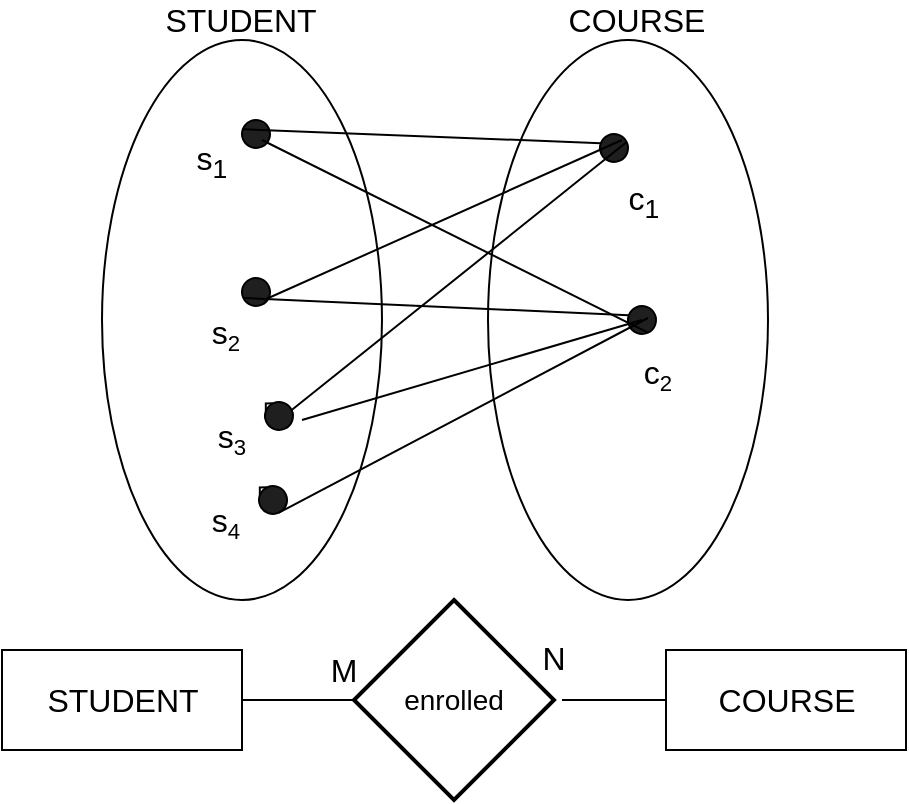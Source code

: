 <mxfile version="12.2.2" type="device" pages="1"><diagram id="xQ2Ufq9PnqMFeNz4wZim" name="Page-1"><mxGraphModel dx="932" dy="591" grid="1" gridSize="10" guides="1" tooltips="1" connect="1" arrows="1" fold="1" page="1" pageScale="1" pageWidth="827" pageHeight="1169" math="0" shadow="0"><root><mxCell id="0"/><mxCell id="1" parent="0"/><mxCell id="yVpLkVPkTYECUh8DkX4--39" value="" style="ellipse;whiteSpace=wrap;html=1;fillColor=none;" vertex="1" parent="1"><mxGeometry x="190" y="50" width="140" height="280" as="geometry"/></mxCell><mxCell id="yVpLkVPkTYECUh8DkX4--40" value="" style="ellipse;whiteSpace=wrap;html=1;fillColor=none;" vertex="1" parent="1"><mxGeometry x="383" y="50" width="140" height="280" as="geometry"/></mxCell><mxCell id="yVpLkVPkTYECUh8DkX4--41" value="" style="ellipse;whiteSpace=wrap;html=1;aspect=fixed;fillColor=#1F1F1F;rotation=20;" vertex="1" parent="1"><mxGeometry x="260" y="90" width="14" height="14" as="geometry"/></mxCell><mxCell id="yVpLkVPkTYECUh8DkX4--42" value="" style="ellipse;whiteSpace=wrap;html=1;aspect=fixed;fillColor=#1F1F1F;rotation=20;" vertex="1" parent="1"><mxGeometry x="439" y="97" width="14" height="14" as="geometry"/></mxCell><mxCell id="yVpLkVPkTYECUh8DkX4--43" value="" style="ellipse;whiteSpace=wrap;html=1;aspect=fixed;fillColor=#1F1F1F;rotation=20;" vertex="1" parent="1"><mxGeometry x="453" y="183" width="14" height="14" as="geometry"/></mxCell><mxCell id="yVpLkVPkTYECUh8DkX4--44" value="" style="endArrow=none;html=1;entryX=0;entryY=0.5;entryDx=0;entryDy=0;exitX=0;exitY=0.5;exitDx=0;exitDy=0;endFill=0;" edge="1" parent="1" source="yVpLkVPkTYECUh8DkX4--41" target="yVpLkVPkTYECUh8DkX4--42"><mxGeometry width="50" height="50" relative="1" as="geometry"><mxPoint x="180" y="620" as="sourcePoint"/><mxPoint x="230" y="570" as="targetPoint"/></mxGeometry></mxCell><mxCell id="yVpLkVPkTYECUh8DkX4--45" value="STUDENT" style="text;html=1;strokeColor=none;fillColor=none;align=center;verticalAlign=middle;whiteSpace=wrap;rounded=0;fontSize=16;" vertex="1" parent="1"><mxGeometry x="207.5" y="30" width="103" height="20" as="geometry"/></mxCell><mxCell id="yVpLkVPkTYECUh8DkX4--46" value="COURSE" style="text;html=1;strokeColor=none;fillColor=none;align=center;verticalAlign=middle;whiteSpace=wrap;rounded=0;fontSize=16;" vertex="1" parent="1"><mxGeometry x="405.5" y="30" width="103" height="20" as="geometry"/></mxCell><mxCell id="yVpLkVPkTYECUh8DkX4--47" value="" style="ellipse;whiteSpace=wrap;html=1;aspect=fixed;fillColor=#1F1F1F;rotation=20;" vertex="1" parent="1"><mxGeometry x="260" y="169" width="14" height="14" as="geometry"/></mxCell><mxCell id="yVpLkVPkTYECUh8DkX4--48" value="" style="endArrow=none;html=1;entryX=0;entryY=0.5;entryDx=0;entryDy=0;exitX=0;exitY=1;exitDx=0;exitDy=0;endFill=0;" edge="1" parent="1" source="yVpLkVPkTYECUh8DkX4--47" target="yVpLkVPkTYECUh8DkX4--43"><mxGeometry width="50" height="50" relative="1" as="geometry"><mxPoint x="270.422" y="104.606" as="sourcePoint"/><mxPoint x="449.422" y="111.606" as="targetPoint"/></mxGeometry></mxCell><mxCell id="yVpLkVPkTYECUh8DkX4--49" value="STUDENT" style="html=1;fillColor=none;fontSize=16;" vertex="1" parent="1"><mxGeometry x="140" y="355" width="120" height="50" as="geometry"/></mxCell><mxCell id="yVpLkVPkTYECUh8DkX4--50" value="COURSE" style="html=1;fillColor=none;fontSize=16;" vertex="1" parent="1"><mxGeometry x="472" y="355" width="120" height="50" as="geometry"/></mxCell><mxCell id="yVpLkVPkTYECUh8DkX4--51" value="enrolled" style="shape=rhombus;strokeWidth=2;fontSize=17;perimeter=rhombusPerimeter;whiteSpace=wrap;html=1;align=center;fontSize=14;fillColor=none;" vertex="1" parent="1"><mxGeometry x="316" y="330" width="100" height="100" as="geometry"/></mxCell><mxCell id="yVpLkVPkTYECUh8DkX4--52" value="" style="endArrow=none;html=1;exitX=1;exitY=0.5;exitDx=0;exitDy=0;endFill=0;" edge="1" parent="1" source="yVpLkVPkTYECUh8DkX4--49"><mxGeometry width="50" height="50" relative="1" as="geometry"><mxPoint x="240.656" y="188.958" as="sourcePoint"/><mxPoint x="316" y="380" as="targetPoint"/></mxGeometry></mxCell><mxCell id="yVpLkVPkTYECUh8DkX4--53" value="" style="endArrow=none;html=1;entryX=0;entryY=0.5;entryDx=0;entryDy=0;endFill=0;" edge="1" parent="1" target="yVpLkVPkTYECUh8DkX4--50"><mxGeometry width="50" height="50" relative="1" as="geometry"><mxPoint x="420" y="380" as="sourcePoint"/><mxPoint x="326" y="390" as="targetPoint"/></mxGeometry></mxCell><mxCell id="yVpLkVPkTYECUh8DkX4--54" value="M" style="text;html=1;strokeColor=none;fillColor=none;align=center;verticalAlign=middle;whiteSpace=wrap;rounded=0;fontSize=16;" vertex="1" parent="1"><mxGeometry x="295.5" y="355" width="30" height="20" as="geometry"/></mxCell><mxCell id="yVpLkVPkTYECUh8DkX4--55" value="N" style="text;html=1;strokeColor=none;fillColor=none;align=center;verticalAlign=middle;whiteSpace=wrap;rounded=0;fontSize=16;" vertex="1" parent="1"><mxGeometry x="401" y="349" width="30" height="20" as="geometry"/></mxCell><mxCell id="yVpLkVPkTYECUh8DkX4--56" value="s&lt;sub&gt;1&lt;/sub&gt;" style="text;html=1;strokeColor=none;fillColor=none;align=center;verticalAlign=middle;whiteSpace=wrap;rounded=0;fontSize=16;" vertex="1" parent="1"><mxGeometry x="230" y="101" width="30" height="20" as="geometry"/></mxCell><mxCell id="yVpLkVPkTYECUh8DkX4--57" value="s&lt;span style=&quot;font-size: 13.333px&quot;&gt;&lt;sub&gt;2&lt;/sub&gt;&lt;/span&gt;" style="text;html=1;strokeColor=none;fillColor=none;align=center;verticalAlign=middle;whiteSpace=wrap;rounded=0;fontSize=16;" vertex="1" parent="1"><mxGeometry x="237" y="187" width="30" height="20" as="geometry"/></mxCell><mxCell id="yVpLkVPkTYECUh8DkX4--58" value="c&lt;sub&gt;1&lt;/sub&gt;" style="text;html=1;strokeColor=none;fillColor=none;align=center;verticalAlign=middle;whiteSpace=wrap;rounded=0;fontSize=16;" vertex="1" parent="1"><mxGeometry x="446" y="121" width="30" height="20" as="geometry"/></mxCell><mxCell id="yVpLkVPkTYECUh8DkX4--59" value="c&lt;span style=&quot;font-size: 13.333px&quot;&gt;&lt;sub&gt;2&lt;/sub&gt;&lt;/span&gt;" style="text;html=1;strokeColor=none;fillColor=none;align=center;verticalAlign=middle;whiteSpace=wrap;rounded=0;fontSize=16;" vertex="1" parent="1"><mxGeometry x="453" y="207" width="30" height="20" as="geometry"/></mxCell><mxCell id="yVpLkVPkTYECUh8DkX4--60" value="" style="ellipse;whiteSpace=wrap;html=1;aspect=fixed;fillColor=#1F1F1F;rotation=20;" vertex="1" parent="1"><mxGeometry x="271.5" y="231" width="14" height="14" as="geometry"/></mxCell><mxCell id="yVpLkVPkTYECUh8DkX4--61" value="s&lt;span style=&quot;font-size: 13.333px&quot;&gt;&lt;sub&gt;3&lt;/sub&gt;&lt;/span&gt;" style="text;html=1;strokeColor=none;fillColor=none;align=center;verticalAlign=middle;whiteSpace=wrap;rounded=0;fontSize=16;" vertex="1" parent="1"><mxGeometry x="249" y="240" width="12" height="18" as="geometry"/></mxCell><mxCell id="yVpLkVPkTYECUh8DkX4--62" style="edgeStyle=orthogonalEdgeStyle;rounded=0;orthogonalLoop=1;jettySize=auto;html=1;exitX=0;exitY=0;exitDx=0;exitDy=0;entryX=0;entryY=0.5;entryDx=0;entryDy=0;endArrow=none;endFill=0;fontSize=16;" edge="1" parent="1" source="yVpLkVPkTYECUh8DkX4--60" target="yVpLkVPkTYECUh8DkX4--60"><mxGeometry relative="1" as="geometry"/></mxCell><mxCell id="yVpLkVPkTYECUh8DkX4--65" value="" style="ellipse;whiteSpace=wrap;html=1;aspect=fixed;fillColor=#1F1F1F;rotation=20;" vertex="1" parent="1"><mxGeometry x="268.5" y="273" width="14" height="14" as="geometry"/></mxCell><mxCell id="yVpLkVPkTYECUh8DkX4--66" value="s&lt;span style=&quot;font-size: 13.333px&quot;&gt;&lt;sub&gt;4&lt;/sub&gt;&lt;/span&gt;" style="text;html=1;strokeColor=none;fillColor=none;align=center;verticalAlign=middle;whiteSpace=wrap;rounded=0;fontSize=16;" vertex="1" parent="1"><mxGeometry x="246" y="282" width="12" height="18" as="geometry"/></mxCell><mxCell id="yVpLkVPkTYECUh8DkX4--67" style="edgeStyle=orthogonalEdgeStyle;rounded=0;orthogonalLoop=1;jettySize=auto;html=1;exitX=0;exitY=0;exitDx=0;exitDy=0;entryX=0;entryY=0.5;entryDx=0;entryDy=0;endArrow=none;endFill=0;fontSize=16;" edge="1" parent="1" source="yVpLkVPkTYECUh8DkX4--65" target="yVpLkVPkTYECUh8DkX4--65"><mxGeometry relative="1" as="geometry"/></mxCell><mxCell id="yVpLkVPkTYECUh8DkX4--68" value="" style="endArrow=none;html=1;exitX=1;exitY=1;exitDx=0;exitDy=0;endFill=0;" edge="1" parent="1" source="yVpLkVPkTYECUh8DkX4--65"><mxGeometry width="50" height="50" relative="1" as="geometry"><mxPoint x="270.656" y="188.958" as="sourcePoint"/><mxPoint x="463" y="189" as="targetPoint"/></mxGeometry></mxCell><mxCell id="yVpLkVPkTYECUh8DkX4--69" value="" style="endArrow=none;html=1;entryX=1;entryY=0;entryDx=0;entryDy=0;exitX=1;exitY=0;exitDx=0;exitDy=0;endFill=0;" edge="1" parent="1" source="yVpLkVPkTYECUh8DkX4--60" target="yVpLkVPkTYECUh8DkX4--42"><mxGeometry width="50" height="50" relative="1" as="geometry"><mxPoint x="280.656" y="198.958" as="sourcePoint"/><mxPoint x="473.422" y="207.606" as="targetPoint"/></mxGeometry></mxCell><mxCell id="yVpLkVPkTYECUh8DkX4--78" value="" style="endArrow=none;html=1;entryX=1;entryY=1;entryDx=0;entryDy=0;endFill=0;" edge="1" parent="1" target="yVpLkVPkTYECUh8DkX4--43"><mxGeometry width="50" height="50" relative="1" as="geometry"><mxPoint x="270" y="100" as="sourcePoint"/><mxPoint x="449.422" y="111.606" as="targetPoint"/></mxGeometry></mxCell><mxCell id="yVpLkVPkTYECUh8DkX4--79" value="" style="endArrow=none;html=1;endFill=0;" edge="1" parent="1"><mxGeometry width="50" height="50" relative="1" as="geometry"><mxPoint x="271" y="180" as="sourcePoint"/><mxPoint x="450" y="100" as="targetPoint"/></mxGeometry></mxCell><mxCell id="yVpLkVPkTYECUh8DkX4--82" value="" style="endArrow=none;html=1;endFill=0;" edge="1" parent="1"><mxGeometry width="50" height="50" relative="1" as="geometry"><mxPoint x="290" y="240" as="sourcePoint"/><mxPoint x="460" y="190" as="targetPoint"/></mxGeometry></mxCell></root></mxGraphModel></diagram></mxfile>